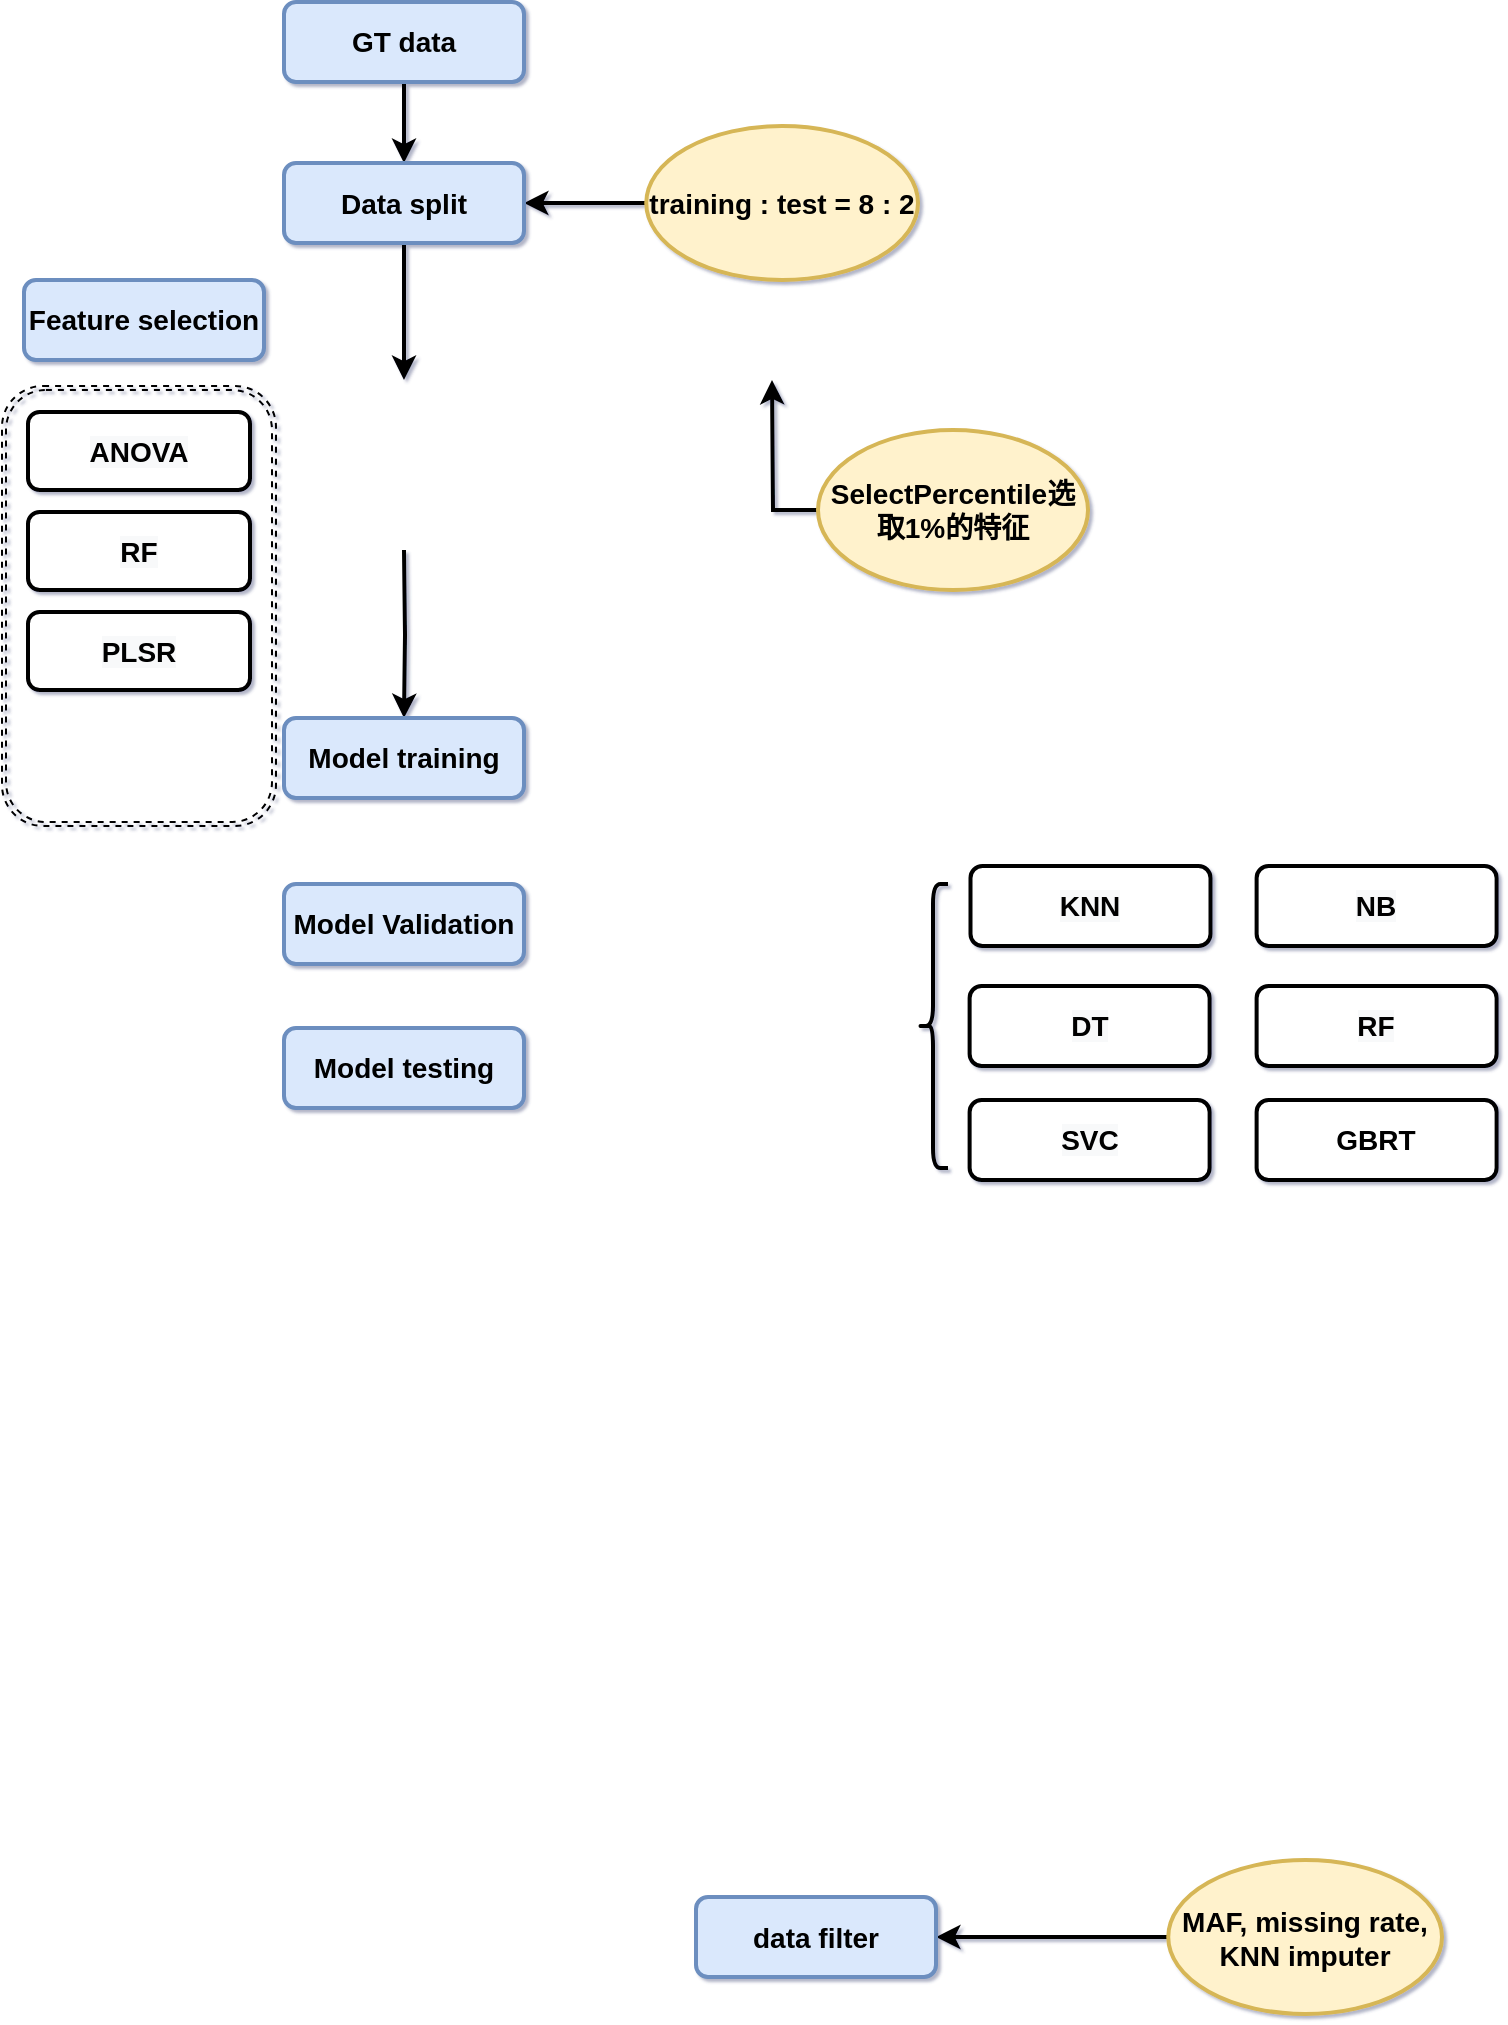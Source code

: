<mxfile version="21.2.1" type="github">
  <diagram id="C5RBs43oDa-KdzZeNtuy" name="Page-1">
    <mxGraphModel dx="1195" dy="668" grid="0" gridSize="10" guides="1" tooltips="1" connect="1" arrows="1" fold="1" page="1" pageScale="1" pageWidth="827" pageHeight="1169" math="0" shadow="1">
      <root>
        <mxCell id="WIyWlLk6GJQsqaUBKTNV-0" />
        <mxCell id="WIyWlLk6GJQsqaUBKTNV-1" parent="WIyWlLk6GJQsqaUBKTNV-0" />
        <mxCell id="6ISwpYmpRPyFx55nGUDn-2" value="" style="edgeStyle=orthogonalEdgeStyle;rounded=0;orthogonalLoop=1;jettySize=auto;html=1;fontSize=14;exitX=0.5;exitY=1;exitDx=0;exitDy=0;fontStyle=1;fontFamily=Helvetica;strokeWidth=2;" parent="WIyWlLk6GJQsqaUBKTNV-1" source="6ISwpYmpRPyFx55nGUDn-29" edge="1">
          <mxGeometry relative="1" as="geometry">
            <mxPoint x="219" y="318.0" as="sourcePoint" />
            <mxPoint x="219" y="328" as="targetPoint" />
          </mxGeometry>
        </mxCell>
        <mxCell id="6ISwpYmpRPyFx55nGUDn-0" value="" style="edgeStyle=orthogonalEdgeStyle;rounded=0;orthogonalLoop=1;jettySize=auto;html=1;fontSize=14;exitX=0;exitY=0.5;exitDx=0;exitDy=0;exitPerimeter=0;fontStyle=1;fontFamily=Helvetica;strokeWidth=2;" parent="WIyWlLk6GJQsqaUBKTNV-1" source="6ISwpYmpRPyFx55nGUDn-14" edge="1">
          <mxGeometry relative="1" as="geometry">
            <mxPoint x="357" y="393" as="sourcePoint" />
            <mxPoint x="403" y="328" as="targetPoint" />
          </mxGeometry>
        </mxCell>
        <mxCell id="6ISwpYmpRPyFx55nGUDn-1" value="" style="edgeStyle=orthogonalEdgeStyle;rounded=0;orthogonalLoop=1;jettySize=auto;html=1;fontSize=14;entryX=0.5;entryY=0;entryDx=0;entryDy=0;fontStyle=1;fontFamily=Helvetica;strokeWidth=2;" parent="WIyWlLk6GJQsqaUBKTNV-1" target="6ISwpYmpRPyFx55nGUDn-18" edge="1">
          <mxGeometry relative="1" as="geometry">
            <mxPoint x="219" y="413" as="sourcePoint" />
            <mxPoint x="219" y="473" as="targetPoint" />
          </mxGeometry>
        </mxCell>
        <mxCell id="6ISwpYmpRPyFx55nGUDn-9" value="" style="edgeStyle=orthogonalEdgeStyle;rounded=0;orthogonalLoop=1;jettySize=auto;html=1;fontSize=14;fontStyle=1;fontFamily=Helvetica;strokeWidth=2;" parent="WIyWlLk6GJQsqaUBKTNV-1" source="6ISwpYmpRPyFx55nGUDn-7" edge="1">
          <mxGeometry relative="1" as="geometry">
            <mxPoint x="485" y="1106.5" as="targetPoint" />
          </mxGeometry>
        </mxCell>
        <mxCell id="6ISwpYmpRPyFx55nGUDn-7" value="MAF, missing rate, KNN imputer" style="ellipse;whiteSpace=wrap;html=1;rounded=1;glass=0;strokeWidth=2;shadow=0;fontStyle=1;fontFamily=Helvetica;fillColor=#fff2cc;strokeColor=#d6b656;fontSize=14;" parent="WIyWlLk6GJQsqaUBKTNV-1" vertex="1">
          <mxGeometry x="601.12" y="1068" width="136.88" height="77" as="geometry" />
        </mxCell>
        <mxCell id="6ISwpYmpRPyFx55nGUDn-11" value="" style="edgeStyle=orthogonalEdgeStyle;rounded=0;orthogonalLoop=1;jettySize=auto;html=1;fontSize=14;fontStyle=1;fontFamily=Helvetica;strokeWidth=2;exitX=0.5;exitY=1;exitDx=0;exitDy=0;entryX=0.5;entryY=0;entryDx=0;entryDy=0;" parent="WIyWlLk6GJQsqaUBKTNV-1" edge="1" target="6ISwpYmpRPyFx55nGUDn-29" source="6ISwpYmpRPyFx55nGUDn-27">
          <mxGeometry relative="1" as="geometry">
            <mxPoint x="218.58" y="227" as="sourcePoint" />
            <mxPoint x="218.58" y="277" as="targetPoint" />
          </mxGeometry>
        </mxCell>
        <mxCell id="6ISwpYmpRPyFx55nGUDn-12" value="" style="edgeStyle=orthogonalEdgeStyle;rounded=0;orthogonalLoop=1;jettySize=auto;html=1;fontSize=14;fontStyle=1;fontFamily=Helvetica;strokeWidth=2;entryX=1;entryY=0.5;entryDx=0;entryDy=0;" parent="WIyWlLk6GJQsqaUBKTNV-1" source="6ISwpYmpRPyFx55nGUDn-13" edge="1" target="6ISwpYmpRPyFx55nGUDn-29">
          <mxGeometry relative="1" as="geometry">
            <mxPoint x="279" y="298.0" as="targetPoint" />
          </mxGeometry>
        </mxCell>
        <mxCell id="6ISwpYmpRPyFx55nGUDn-13" value="&lt;p style=&quot;font-size: 14px;&quot;&gt;&lt;span style=&quot;font-size: 14px;&quot;&gt;&lt;font style=&quot;font-size: 14px;&quot;&gt;training : test = 8 : 2&lt;/font&gt;&lt;/span&gt;&lt;/p&gt;" style="ellipse;whiteSpace=wrap;html=1;rounded=1;glass=0;strokeWidth=2;shadow=0;fontStyle=1;fontFamily=Helvetica;fillColor=#fff2cc;strokeColor=#d6b656;fontSize=14;" parent="WIyWlLk6GJQsqaUBKTNV-1" vertex="1">
          <mxGeometry x="340.12" y="201" width="135.88" height="77" as="geometry" />
        </mxCell>
        <mxCell id="6ISwpYmpRPyFx55nGUDn-14" value="&lt;font style=&quot;font-size: 14px;&quot;&gt;&lt;span style=&quot;font-size: 14px;&quot;&gt;SelectPercentile&lt;/span&gt;&lt;span style=&quot;font-size: 14px;&quot;&gt;选取&lt;/span&gt;&lt;span style=&quot;font-size: 14px;&quot;&gt;1%&lt;/span&gt;&lt;span style=&quot;font-size: 14px;&quot;&gt;的特征&lt;/span&gt;&lt;/font&gt;" style="ellipse;whiteSpace=wrap;html=1;fontSize=14;fontStyle=1;fontFamily=Helvetica;fillColor=#fff2cc;strokeColor=#d6b656;strokeWidth=2;" parent="WIyWlLk6GJQsqaUBKTNV-1" vertex="1">
          <mxGeometry x="426" y="353" width="135" height="80" as="geometry" />
        </mxCell>
        <mxCell id="6ISwpYmpRPyFx55nGUDn-18" value="&lt;span style=&quot;font-size: 14px;&quot;&gt;Model training&lt;/span&gt;" style="rounded=1;whiteSpace=wrap;html=1;fontSize=14;fontStyle=1;fontFamily=Helvetica;fillColor=#dae8fc;strokeColor=#6c8ebf;strokeWidth=2;" parent="WIyWlLk6GJQsqaUBKTNV-1" vertex="1">
          <mxGeometry x="159" y="497" width="120" height="40" as="geometry" />
        </mxCell>
        <mxCell id="6ISwpYmpRPyFx55nGUDn-20" value="&lt;span style=&quot;font-size: 14px;&quot;&gt;GBRT&lt;/span&gt;" style="rounded=1;whiteSpace=wrap;html=1;fontSize=14;fontStyle=1;fontFamily=Helvetica;strokeWidth=2;" parent="WIyWlLk6GJQsqaUBKTNV-1" vertex="1">
          <mxGeometry x="645.31" y="688" width="120" height="40" as="geometry" />
        </mxCell>
        <mxCell id="6ISwpYmpRPyFx55nGUDn-21" value="&lt;span style=&quot;color: rgb(0, 0, 0); font-size: 14px; font-style: normal; font-variant-ligatures: normal; font-variant-caps: normal; letter-spacing: normal; orphans: 2; text-align: center; text-indent: 0px; text-transform: none; widows: 2; word-spacing: 0px; -webkit-text-stroke-width: 0px; background-color: rgb(248, 249, 250); text-decoration-thickness: initial; text-decoration-style: initial; text-decoration-color: initial; float: none; display: inline !important;&quot;&gt;RF&lt;/span&gt;" style="rounded=1;whiteSpace=wrap;html=1;fontSize=14;fontStyle=1;fontFamily=Helvetica;strokeWidth=2;" parent="WIyWlLk6GJQsqaUBKTNV-1" vertex="1">
          <mxGeometry x="645.31" y="631" width="120" height="40" as="geometry" />
        </mxCell>
        <mxCell id="6ISwpYmpRPyFx55nGUDn-22" value="&lt;span style=&quot;color: rgb(0, 0, 0); font-size: 14px; font-style: normal; font-variant-ligatures: normal; font-variant-caps: normal; letter-spacing: normal; orphans: 2; text-align: center; text-indent: 0px; text-transform: none; widows: 2; word-spacing: 0px; -webkit-text-stroke-width: 0px; background-color: rgb(248, 249, 250); text-decoration-thickness: initial; text-decoration-style: initial; text-decoration-color: initial; float: none; display: inline !important;&quot;&gt;KNN&lt;/span&gt;" style="rounded=1;whiteSpace=wrap;html=1;fontSize=14;fontStyle=1;fontFamily=Helvetica;strokeWidth=2;" parent="WIyWlLk6GJQsqaUBKTNV-1" vertex="1">
          <mxGeometry x="502.25" y="571" width="120" height="40" as="geometry" />
        </mxCell>
        <mxCell id="6ISwpYmpRPyFx55nGUDn-23" value="&lt;span style=&quot;color: rgb(0, 0, 0); font-size: 14px; font-style: normal; font-variant-ligatures: normal; font-variant-caps: normal; letter-spacing: normal; orphans: 2; text-align: center; text-indent: 0px; text-transform: none; widows: 2; word-spacing: 0px; -webkit-text-stroke-width: 0px; background-color: rgb(248, 249, 250); text-decoration-thickness: initial; text-decoration-style: initial; text-decoration-color: initial; float: none; display: inline !important;&quot;&gt;NB&lt;/span&gt;" style="rounded=1;whiteSpace=wrap;html=1;fontSize=14;fontStyle=1;fontFamily=Helvetica;strokeWidth=2;" parent="WIyWlLk6GJQsqaUBKTNV-1" vertex="1">
          <mxGeometry x="645.31" y="571" width="120" height="40" as="geometry" />
        </mxCell>
        <mxCell id="6ISwpYmpRPyFx55nGUDn-24" value="&lt;span style=&quot;color: rgb(0, 0, 0); font-size: 14px; font-style: normal; font-variant-ligatures: normal; font-variant-caps: normal; letter-spacing: normal; orphans: 2; text-align: center; text-indent: 0px; text-transform: none; widows: 2; word-spacing: 0px; -webkit-text-stroke-width: 0px; background-color: rgb(248, 249, 250); text-decoration-thickness: initial; text-decoration-style: initial; text-decoration-color: initial; float: none; display: inline !important;&quot;&gt;DT&lt;/span&gt;" style="rounded=1;whiteSpace=wrap;html=1;fontSize=14;fontStyle=1;fontFamily=Helvetica;strokeWidth=2;" parent="WIyWlLk6GJQsqaUBKTNV-1" vertex="1">
          <mxGeometry x="501.81" y="631" width="120" height="40" as="geometry" />
        </mxCell>
        <mxCell id="6ISwpYmpRPyFx55nGUDn-25" value="&lt;span style=&quot;color: rgb(0, 0, 0); font-size: 14px; font-style: normal; font-variant-ligatures: normal; font-variant-caps: normal; letter-spacing: normal; orphans: 2; text-align: center; text-indent: 0px; text-transform: none; widows: 2; word-spacing: 0px; -webkit-text-stroke-width: 0px; background-color: rgb(248, 249, 250); text-decoration-thickness: initial; text-decoration-style: initial; text-decoration-color: initial; float: none; display: inline !important;&quot;&gt;SVC&lt;/span&gt;" style="rounded=1;whiteSpace=wrap;html=1;fontSize=14;fontStyle=1;fontFamily=Helvetica;strokeWidth=2;" parent="WIyWlLk6GJQsqaUBKTNV-1" vertex="1">
          <mxGeometry x="501.81" y="688" width="120" height="40" as="geometry" />
        </mxCell>
        <mxCell id="6ISwpYmpRPyFx55nGUDn-26" value="" style="shape=curlyBracket;whiteSpace=wrap;html=1;rounded=1;fontSize=14;fontStyle=1;fontFamily=Helvetica;strokeWidth=2;" parent="WIyWlLk6GJQsqaUBKTNV-1" vertex="1">
          <mxGeometry x="476" y="580" width="15" height="142" as="geometry" />
        </mxCell>
        <mxCell id="6ISwpYmpRPyFx55nGUDn-27" value="GT data" style="rounded=1;whiteSpace=wrap;html=1;fontSize=14;glass=0;strokeWidth=2;shadow=0;fontStyle=1;fontFamily=Helvetica;fillColor=#dae8fc;strokeColor=#6c8ebf;" parent="WIyWlLk6GJQsqaUBKTNV-1" vertex="1">
          <mxGeometry x="159" y="139" width="120" height="40" as="geometry" />
        </mxCell>
        <mxCell id="6ISwpYmpRPyFx55nGUDn-28" value="data filter" style="rounded=1;whiteSpace=wrap;html=1;fontSize=14;glass=0;strokeWidth=2;shadow=0;fontStyle=1;fontFamily=Helvetica;fillColor=#dae8fc;strokeColor=#6c8ebf;" parent="WIyWlLk6GJQsqaUBKTNV-1" vertex="1">
          <mxGeometry x="365" y="1086.5" width="120" height="40" as="geometry" />
        </mxCell>
        <mxCell id="6ISwpYmpRPyFx55nGUDn-29" value="Data split" style="rounded=1;whiteSpace=wrap;html=1;fontSize=14;glass=0;strokeWidth=2;shadow=0;fontStyle=1;fontFamily=Helvetica;fillColor=#dae8fc;strokeColor=#6c8ebf;" parent="WIyWlLk6GJQsqaUBKTNV-1" vertex="1">
          <mxGeometry x="159" y="219.5" width="120" height="40" as="geometry" />
        </mxCell>
        <mxCell id="6ISwpYmpRPyFx55nGUDn-30" value="&lt;span style=&quot;font-size: 14px;&quot;&gt;Feature selection&lt;/span&gt;" style="rounded=1;whiteSpace=wrap;html=1;fontSize=14;fontStyle=1;fontFamily=Helvetica;fillColor=#dae8fc;strokeColor=#6c8ebf;strokeWidth=2;" parent="WIyWlLk6GJQsqaUBKTNV-1" vertex="1">
          <mxGeometry x="29" y="278" width="120" height="40" as="geometry" />
        </mxCell>
        <mxCell id="rZRslyIYhU1VRv0iqAqT-0" value="&lt;span style=&quot;font-size: 14px;&quot;&gt;Model Validation&lt;/span&gt;" style="rounded=1;whiteSpace=wrap;html=1;fontSize=14;fontStyle=1;fontFamily=Helvetica;fillColor=#dae8fc;strokeColor=#6c8ebf;strokeWidth=2;" vertex="1" parent="WIyWlLk6GJQsqaUBKTNV-1">
          <mxGeometry x="159" y="580" width="120" height="40" as="geometry" />
        </mxCell>
        <mxCell id="rZRslyIYhU1VRv0iqAqT-1" value="&lt;span style=&quot;font-size: 14px;&quot;&gt;Model testing&lt;/span&gt;" style="rounded=1;whiteSpace=wrap;html=1;fontSize=14;fontStyle=1;fontFamily=Helvetica;fillColor=#dae8fc;strokeColor=#6c8ebf;strokeWidth=2;" vertex="1" parent="WIyWlLk6GJQsqaUBKTNV-1">
          <mxGeometry x="159" y="652" width="120" height="40" as="geometry" />
        </mxCell>
        <mxCell id="rZRslyIYhU1VRv0iqAqT-6" value="" style="shape=ext;double=1;rounded=1;whiteSpace=wrap;html=1;fillColor=none;dashed=1;" vertex="1" parent="WIyWlLk6GJQsqaUBKTNV-1">
          <mxGeometry x="18" y="331" width="137" height="220" as="geometry" />
        </mxCell>
        <mxCell id="rZRslyIYhU1VRv0iqAqT-10" value="&lt;span style=&quot;background-color: rgb(248, 249, 250);&quot;&gt;ANOVA&lt;/span&gt;" style="rounded=1;whiteSpace=wrap;html=1;fontSize=14;fontStyle=1;fontFamily=Helvetica;strokeWidth=2;" vertex="1" parent="WIyWlLk6GJQsqaUBKTNV-1">
          <mxGeometry x="31" y="344" width="111" height="39" as="geometry" />
        </mxCell>
        <mxCell id="rZRslyIYhU1VRv0iqAqT-11" value="&lt;span style=&quot;background-color: rgb(248, 249, 250);&quot;&gt;RF&lt;/span&gt;" style="rounded=1;whiteSpace=wrap;html=1;fontSize=14;fontStyle=1;fontFamily=Helvetica;strokeWidth=2;" vertex="1" parent="WIyWlLk6GJQsqaUBKTNV-1">
          <mxGeometry x="31" y="394" width="111" height="39" as="geometry" />
        </mxCell>
        <mxCell id="rZRslyIYhU1VRv0iqAqT-12" value="&lt;span style=&quot;background-color: rgb(248, 249, 250);&quot;&gt;PLSR&lt;/span&gt;" style="rounded=1;whiteSpace=wrap;html=1;fontSize=14;fontStyle=1;fontFamily=Helvetica;strokeWidth=2;" vertex="1" parent="WIyWlLk6GJQsqaUBKTNV-1">
          <mxGeometry x="31" y="444" width="111" height="39" as="geometry" />
        </mxCell>
      </root>
    </mxGraphModel>
  </diagram>
</mxfile>

